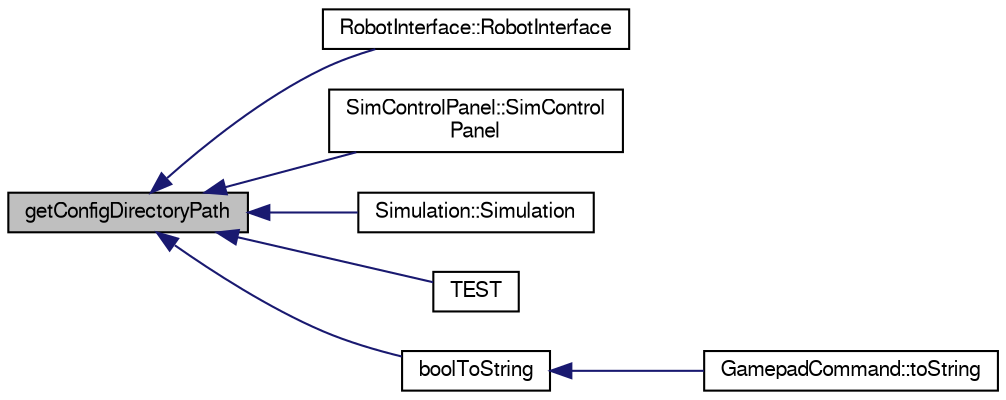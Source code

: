 digraph "getConfigDirectoryPath"
{
  edge [fontname="FreeSans",fontsize="10",labelfontname="FreeSans",labelfontsize="10"];
  node [fontname="FreeSans",fontsize="10",shape=record];
  rankdir="LR";
  Node1 [label="getConfigDirectoryPath",height=0.2,width=0.4,color="black", fillcolor="grey75", style="filled", fontcolor="black"];
  Node1 -> Node2 [dir="back",color="midnightblue",fontsize="10",style="solid",fontname="FreeSans"];
  Node2 [label="RobotInterface::RobotInterface",height=0.2,width=0.4,color="black", fillcolor="white", style="filled",URL="$d6/d05/class_robot_interface.html#af09b1f8b1e20aa72ee5e02cad4ca43c9"];
  Node1 -> Node3 [dir="back",color="midnightblue",fontsize="10",style="solid",fontname="FreeSans"];
  Node3 [label="SimControlPanel::SimControl\lPanel",height=0.2,width=0.4,color="black", fillcolor="white", style="filled",URL="$d1/d22/class_sim_control_panel.html#a728b28e7a0ccf97ce92ba1ebcc8d675a"];
  Node1 -> Node4 [dir="back",color="midnightblue",fontsize="10",style="solid",fontname="FreeSans"];
  Node4 [label="Simulation::Simulation",height=0.2,width=0.4,color="black", fillcolor="white", style="filled",URL="$dd/d14/class_simulation.html#a6bf59d648bef2114a09ea3d81998ee3e"];
  Node1 -> Node5 [dir="back",color="midnightblue",fontsize="10",style="solid",fontname="FreeSans"];
  Node5 [label="TEST",height=0.2,width=0.4,color="black", fillcolor="white", style="filled",URL="$db/d74/test___control_parameters_8cpp.html#a4186b16f2cb20dae4b96ff453f20bdfd"];
  Node1 -> Node6 [dir="back",color="midnightblue",fontsize="10",style="solid",fontname="FreeSans"];
  Node6 [label="boolToString",height=0.2,width=0.4,color="black", fillcolor="white", style="filled",URL="$de/df0/utilities_8h.html#ae9a56a1d607c196f5e27de8125583c6a"];
  Node6 -> Node7 [dir="back",color="midnightblue",fontsize="10",style="solid",fontname="FreeSans"];
  Node7 [label="GamepadCommand::toString",height=0.2,width=0.4,color="black", fillcolor="white", style="filled",URL="$d4/d51/struct_gamepad_command.html#a91c3bcc66670f8a11a722a692798ea05"];
}
